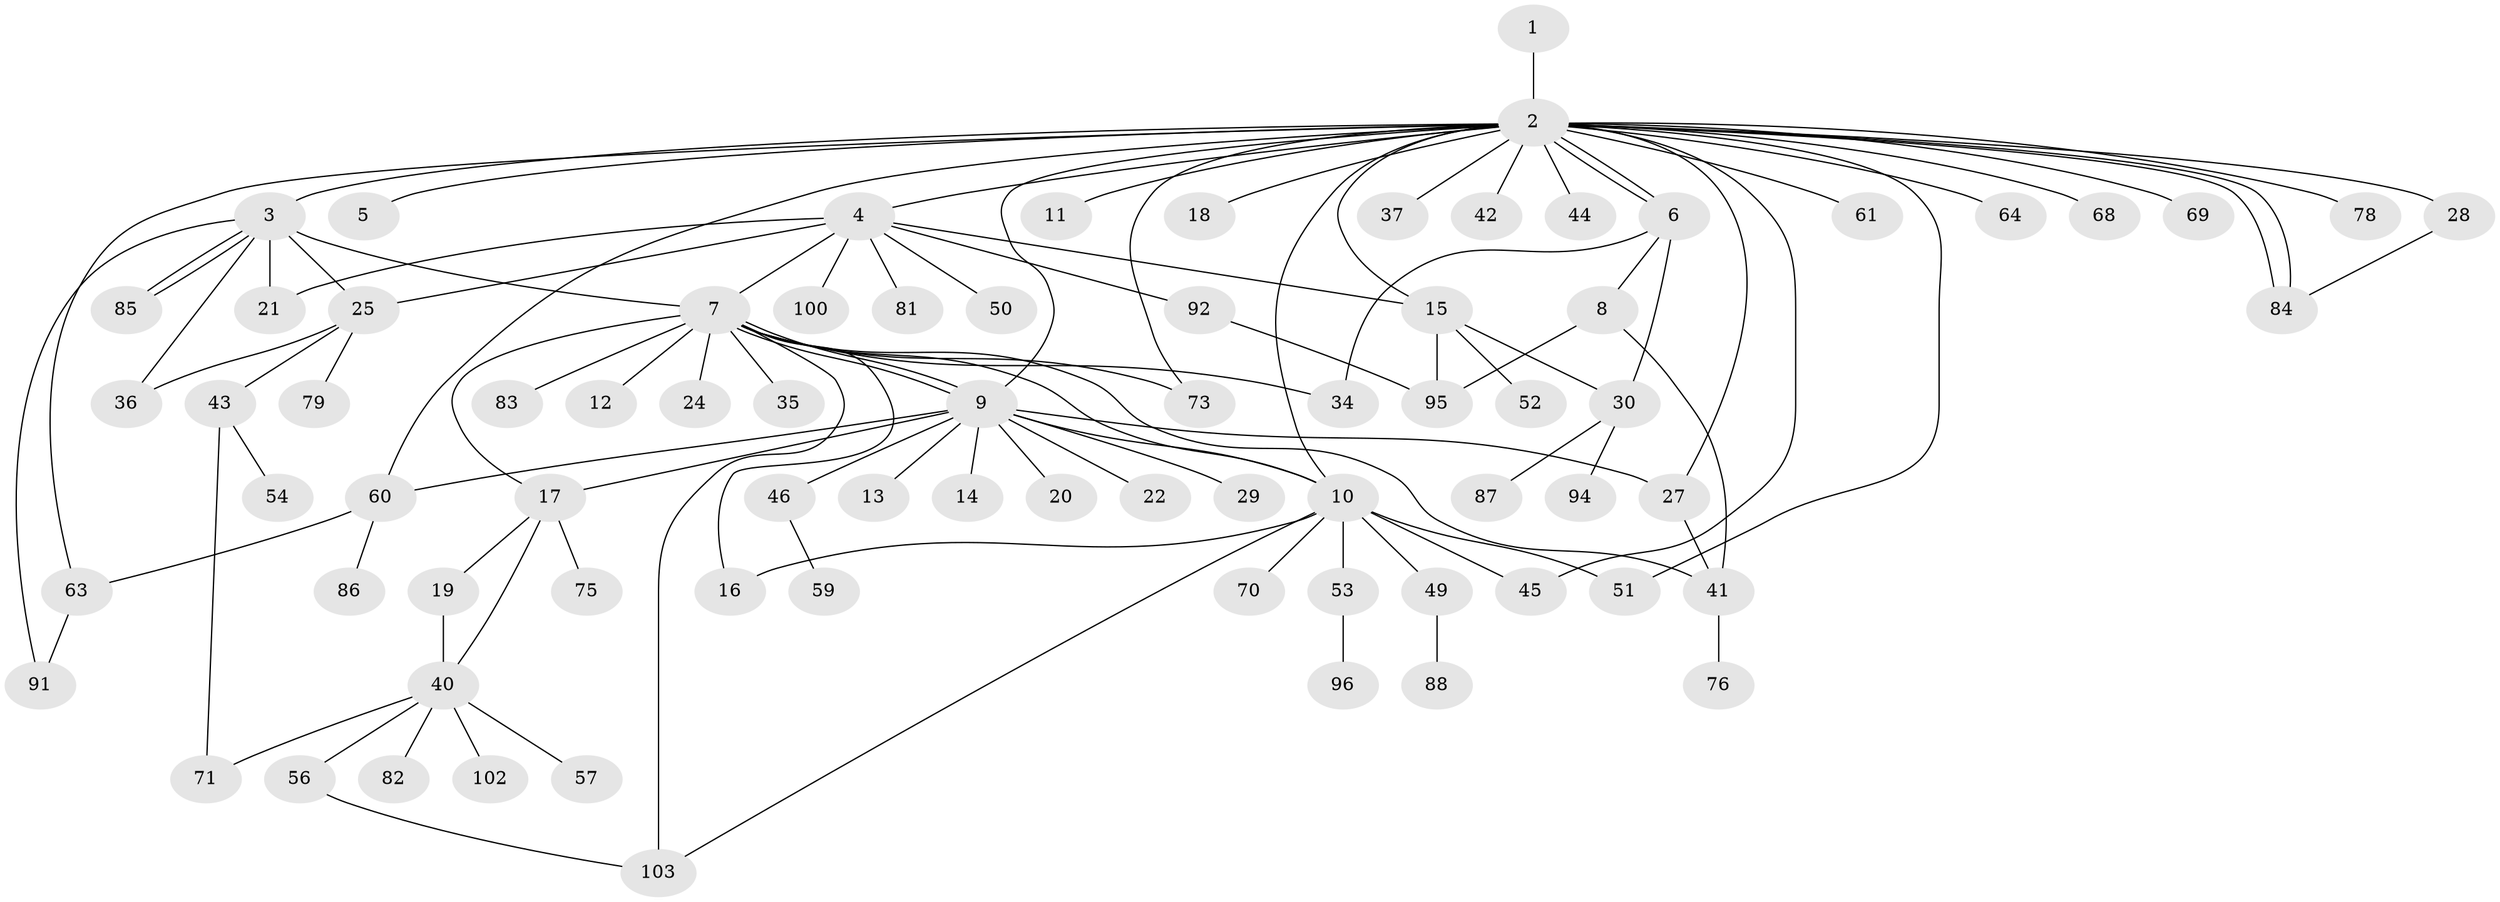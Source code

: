 // Generated by graph-tools (version 1.1) at 2025/23/03/03/25 07:23:52]
// undirected, 77 vertices, 108 edges
graph export_dot {
graph [start="1"]
  node [color=gray90,style=filled];
  1;
  2 [super="+48"];
  3 [super="+23"];
  4 [super="+38"];
  5;
  6;
  7 [super="+93"];
  8 [super="+47"];
  9 [super="+31"];
  10 [super="+26"];
  11;
  12;
  13 [super="+80"];
  14;
  15 [super="+33"];
  16;
  17 [super="+89"];
  18 [super="+101"];
  19 [super="+39"];
  20;
  21;
  22;
  24;
  25 [super="+74"];
  27 [super="+58"];
  28;
  29;
  30 [super="+32"];
  34 [super="+66"];
  35;
  36;
  37 [super="+90"];
  40 [super="+67"];
  41 [super="+55"];
  42;
  43 [super="+98"];
  44 [super="+72"];
  45;
  46;
  49 [super="+99"];
  50;
  51 [super="+77"];
  52;
  53;
  54;
  56;
  57 [super="+65"];
  59;
  60 [super="+62"];
  61;
  63;
  64;
  68;
  69;
  70;
  71;
  73;
  75;
  76;
  78;
  79;
  81;
  82;
  83;
  84;
  85;
  86;
  87;
  88;
  91;
  92;
  94;
  95 [super="+97"];
  96;
  100;
  102;
  103;
  1 -- 2;
  2 -- 3 [weight=2];
  2 -- 4;
  2 -- 5;
  2 -- 6;
  2 -- 6;
  2 -- 9;
  2 -- 10;
  2 -- 11;
  2 -- 15;
  2 -- 18;
  2 -- 27;
  2 -- 28;
  2 -- 37;
  2 -- 42;
  2 -- 44;
  2 -- 45;
  2 -- 61;
  2 -- 63;
  2 -- 64;
  2 -- 68;
  2 -- 69;
  2 -- 73;
  2 -- 78;
  2 -- 84;
  2 -- 84;
  2 -- 51;
  2 -- 60;
  3 -- 21;
  3 -- 25;
  3 -- 85;
  3 -- 85;
  3 -- 91;
  3 -- 36;
  3 -- 7;
  4 -- 7 [weight=2];
  4 -- 25;
  4 -- 100;
  4 -- 81;
  4 -- 50;
  4 -- 21;
  4 -- 92;
  4 -- 15;
  6 -- 8;
  6 -- 30;
  6 -- 34;
  7 -- 9;
  7 -- 9;
  7 -- 10;
  7 -- 12;
  7 -- 16;
  7 -- 17;
  7 -- 24;
  7 -- 34;
  7 -- 35;
  7 -- 41;
  7 -- 83;
  7 -- 103;
  7 -- 73;
  8 -- 41;
  8 -- 95;
  9 -- 10;
  9 -- 13;
  9 -- 14;
  9 -- 17 [weight=2];
  9 -- 20;
  9 -- 22;
  9 -- 29;
  9 -- 46;
  9 -- 60;
  9 -- 27;
  10 -- 16;
  10 -- 45;
  10 -- 49;
  10 -- 51;
  10 -- 53 [weight=2];
  10 -- 70;
  10 -- 103;
  15 -- 52;
  15 -- 95;
  15 -- 30;
  17 -- 19;
  17 -- 40;
  17 -- 75;
  19 -- 40;
  25 -- 36;
  25 -- 43;
  25 -- 79;
  27 -- 41;
  28 -- 84;
  30 -- 87;
  30 -- 94;
  40 -- 56;
  40 -- 57;
  40 -- 71;
  40 -- 82;
  40 -- 102;
  41 -- 76;
  43 -- 54;
  43 -- 71;
  46 -- 59;
  49 -- 88;
  53 -- 96;
  56 -- 103;
  60 -- 63;
  60 -- 86;
  63 -- 91;
  92 -- 95;
}
